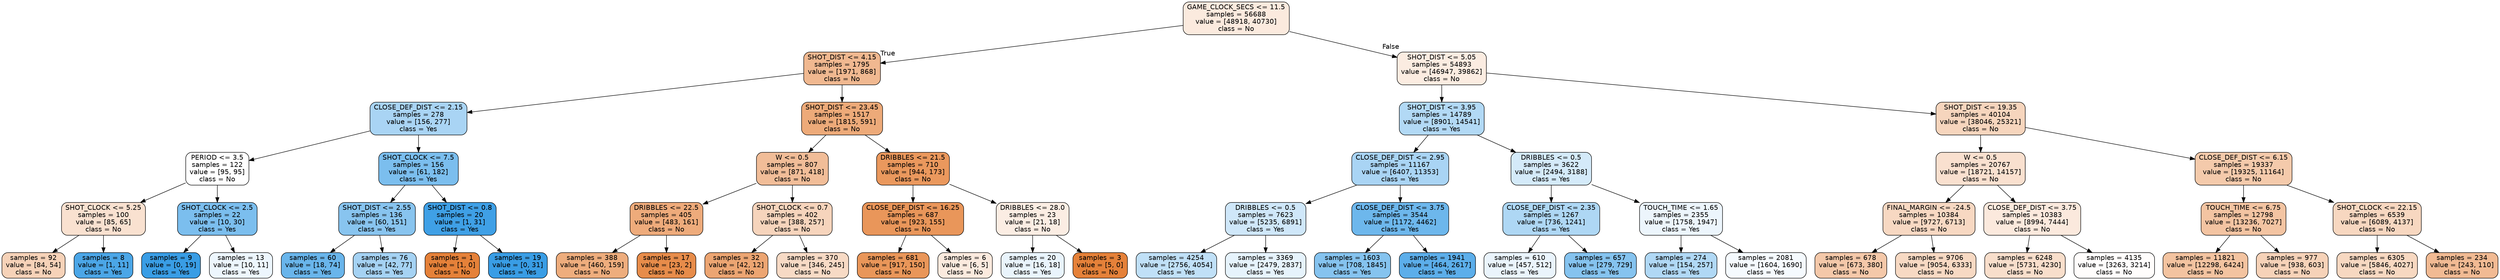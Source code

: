 digraph Tree {
node [shape=box, style="filled, rounded", color="black", fontname=helvetica] ;
edge [fontname=helvetica] ;
0 [label="GAME_CLOCK_SECS <= 11.5\nsamples = 56688\nvalue = [48918, 40730]\nclass = No", fillcolor="#fbeade"] ;
1 [label="SHOT_DIST <= 4.15\nsamples = 1795\nvalue = [1971, 868]\nclass = No", fillcolor="#f0b890"] ;
0 -> 1 [labeldistance=2.5, labelangle=45, headlabel="True"] ;
2 [label="CLOSE_DEF_DIST <= 2.15\nsamples = 278\nvalue = [156, 277]\nclass = Yes", fillcolor="#a9d4f4"] ;
1 -> 2 ;
3 [label="PERIOD <= 3.5\nsamples = 122\nvalue = [95, 95]\nclass = No", fillcolor="#ffffff"] ;
2 -> 3 ;
4 [label="SHOT_CLOCK <= 5.25\nsamples = 100\nvalue = [85, 65]\nclass = No", fillcolor="#f9e1d0"] ;
3 -> 4 ;
5 [label="samples = 92\nvalue = [84, 54]\nclass = No", fillcolor="#f6d2b8"] ;
4 -> 5 ;
6 [label="samples = 8\nvalue = [1, 11]\nclass = Yes", fillcolor="#4ba6e7"] ;
4 -> 6 ;
7 [label="SHOT_CLOCK <= 2.5\nsamples = 22\nvalue = [10, 30]\nclass = Yes", fillcolor="#7bbeee"] ;
3 -> 7 ;
8 [label="samples = 9\nvalue = [0, 19]\nclass = Yes", fillcolor="#399de5"] ;
7 -> 8 ;
9 [label="samples = 13\nvalue = [10, 11]\nclass = Yes", fillcolor="#edf6fd"] ;
7 -> 9 ;
10 [label="SHOT_CLOCK <= 7.5\nsamples = 156\nvalue = [61, 182]\nclass = Yes", fillcolor="#7bbeee"] ;
2 -> 10 ;
11 [label="SHOT_DIST <= 2.55\nsamples = 136\nvalue = [60, 151]\nclass = Yes", fillcolor="#88c4ef"] ;
10 -> 11 ;
12 [label="samples = 60\nvalue = [18, 74]\nclass = Yes", fillcolor="#69b5eb"] ;
11 -> 12 ;
13 [label="samples = 76\nvalue = [42, 77]\nclass = Yes", fillcolor="#a5d2f3"] ;
11 -> 13 ;
14 [label="SHOT_DIST <= 0.8\nsamples = 20\nvalue = [1, 31]\nclass = Yes", fillcolor="#3fa0e6"] ;
10 -> 14 ;
15 [label="samples = 1\nvalue = [1, 0]\nclass = No", fillcolor="#e58139"] ;
14 -> 15 ;
16 [label="samples = 19\nvalue = [0, 31]\nclass = Yes", fillcolor="#399de5"] ;
14 -> 16 ;
17 [label="SHOT_DIST <= 23.45\nsamples = 1517\nvalue = [1815, 591]\nclass = No", fillcolor="#edaa79"] ;
1 -> 17 ;
18 [label="W <= 0.5\nsamples = 807\nvalue = [871, 418]\nclass = No", fillcolor="#f1bd98"] ;
17 -> 18 ;
19 [label="DRIBBLES <= 22.5\nsamples = 405\nvalue = [483, 161]\nclass = No", fillcolor="#eeab7b"] ;
18 -> 19 ;
20 [label="samples = 388\nvalue = [460, 159]\nclass = No", fillcolor="#eead7d"] ;
19 -> 20 ;
21 [label="samples = 17\nvalue = [23, 2]\nclass = No", fillcolor="#e78c4a"] ;
19 -> 21 ;
22 [label="SHOT_CLOCK <= 0.7\nsamples = 402\nvalue = [388, 257]\nclass = No", fillcolor="#f6d4bc"] ;
18 -> 22 ;
23 [label="samples = 32\nvalue = [42, 12]\nclass = No", fillcolor="#eca572"] ;
22 -> 23 ;
24 [label="samples = 370\nvalue = [346, 245]\nclass = No", fillcolor="#f7dac5"] ;
22 -> 24 ;
25 [label="DRIBBLES <= 21.5\nsamples = 710\nvalue = [944, 173]\nclass = No", fillcolor="#ea985d"] ;
17 -> 25 ;
26 [label="CLOSE_DEF_DIST <= 16.25\nsamples = 687\nvalue = [923, 155]\nclass = No", fillcolor="#e9965a"] ;
25 -> 26 ;
27 [label="samples = 681\nvalue = [917, 150]\nclass = No", fillcolor="#e99659"] ;
26 -> 27 ;
28 [label="samples = 6\nvalue = [6, 5]\nclass = No", fillcolor="#fbeade"] ;
26 -> 28 ;
29 [label="DRIBBLES <= 28.0\nsamples = 23\nvalue = [21, 18]\nclass = No", fillcolor="#fbede3"] ;
25 -> 29 ;
30 [label="samples = 20\nvalue = [16, 18]\nclass = Yes", fillcolor="#e9f4fc"] ;
29 -> 30 ;
31 [label="samples = 3\nvalue = [5, 0]\nclass = No", fillcolor="#e58139"] ;
29 -> 31 ;
32 [label="SHOT_DIST <= 5.05\nsamples = 54893\nvalue = [46947, 39862]\nclass = No", fillcolor="#fbece1"] ;
0 -> 32 [labeldistance=2.5, labelangle=-45, headlabel="False"] ;
33 [label="SHOT_DIST <= 3.95\nsamples = 14789\nvalue = [8901, 14541]\nclass = Yes", fillcolor="#b2d9f5"] ;
32 -> 33 ;
34 [label="CLOSE_DEF_DIST <= 2.95\nsamples = 11167\nvalue = [6407, 11353]\nclass = Yes", fillcolor="#a9d4f4"] ;
33 -> 34 ;
35 [label="DRIBBLES <= 0.5\nsamples = 7623\nvalue = [5235, 6891]\nclass = Yes", fillcolor="#cfe7f9"] ;
34 -> 35 ;
36 [label="samples = 4254\nvalue = [2756, 4054]\nclass = Yes", fillcolor="#c0e0f7"] ;
35 -> 36 ;
37 [label="samples = 3369\nvalue = [2479, 2837]\nclass = Yes", fillcolor="#e6f3fc"] ;
35 -> 37 ;
38 [label="CLOSE_DEF_DIST <= 3.75\nsamples = 3544\nvalue = [1172, 4462]\nclass = Yes", fillcolor="#6db7ec"] ;
34 -> 38 ;
39 [label="samples = 1603\nvalue = [708, 1845]\nclass = Yes", fillcolor="#85c3ef"] ;
38 -> 39 ;
40 [label="samples = 1941\nvalue = [464, 2617]\nclass = Yes", fillcolor="#5caeea"] ;
38 -> 40 ;
41 [label="DRIBBLES <= 0.5\nsamples = 3622\nvalue = [2494, 3188]\nclass = Yes", fillcolor="#d4eaf9"] ;
33 -> 41 ;
42 [label="CLOSE_DEF_DIST <= 2.35\nsamples = 1267\nvalue = [736, 1241]\nclass = Yes", fillcolor="#aed7f4"] ;
41 -> 42 ;
43 [label="samples = 610\nvalue = [457, 512]\nclass = Yes", fillcolor="#eaf4fc"] ;
42 -> 43 ;
44 [label="samples = 657\nvalue = [279, 729]\nclass = Yes", fillcolor="#85c3ef"] ;
42 -> 44 ;
45 [label="TOUCH_TIME <= 1.65\nsamples = 2355\nvalue = [1758, 1947]\nclass = Yes", fillcolor="#ecf5fc"] ;
41 -> 45 ;
46 [label="samples = 274\nvalue = [154, 257]\nclass = Yes", fillcolor="#b0d8f5"] ;
45 -> 46 ;
47 [label="samples = 2081\nvalue = [1604, 1690]\nclass = Yes", fillcolor="#f5fafe"] ;
45 -> 47 ;
48 [label="SHOT_DIST <= 19.35\nsamples = 40104\nvalue = [38046, 25321]\nclass = No", fillcolor="#f6d5bd"] ;
32 -> 48 ;
49 [label="W <= 0.5\nsamples = 20767\nvalue = [18721, 14157]\nclass = No", fillcolor="#f9e0cf"] ;
48 -> 49 ;
50 [label="FINAL_MARGIN <= -24.5\nsamples = 10384\nvalue = [9727, 6713]\nclass = No", fillcolor="#f7d8c2"] ;
49 -> 50 ;
51 [label="samples = 678\nvalue = [673, 380]\nclass = No", fillcolor="#f4c8a9"] ;
50 -> 51 ;
52 [label="samples = 9706\nvalue = [9054, 6333]\nclass = No", fillcolor="#f7d9c3"] ;
50 -> 52 ;
53 [label="CLOSE_DEF_DIST <= 3.75\nsamples = 10383\nvalue = [8994, 7444]\nclass = No", fillcolor="#fbe9dd"] ;
49 -> 53 ;
54 [label="samples = 6248\nvalue = [5731, 4230]\nclass = No", fillcolor="#f8decb"] ;
53 -> 54 ;
55 [label="samples = 4135\nvalue = [3263, 3214]\nclass = No", fillcolor="#fffdfc"] ;
53 -> 55 ;
56 [label="CLOSE_DEF_DIST <= 6.15\nsamples = 19337\nvalue = [19325, 11164]\nclass = No", fillcolor="#f4caab"] ;
48 -> 56 ;
57 [label="TOUCH_TIME <= 6.75\nsamples = 12798\nvalue = [13236, 7027]\nclass = No", fillcolor="#f3c4a2"] ;
56 -> 57 ;
58 [label="samples = 11821\nvalue = [12298, 6424]\nclass = No", fillcolor="#f3c3a0"] ;
57 -> 58 ;
59 [label="samples = 977\nvalue = [938, 603]\nclass = No", fillcolor="#f6d2b8"] ;
57 -> 59 ;
60 [label="SHOT_CLOCK <= 22.15\nsamples = 6539\nvalue = [6089, 4137]\nclass = No", fillcolor="#f7d7c0"] ;
56 -> 60 ;
61 [label="samples = 6305\nvalue = [5846, 4027]\nclass = No", fillcolor="#f7d8c1"] ;
60 -> 61 ;
62 [label="samples = 234\nvalue = [243, 110]\nclass = No", fillcolor="#f1ba93"] ;
60 -> 62 ;
}